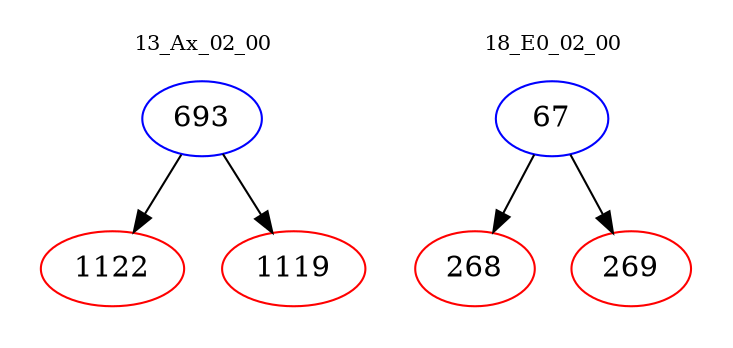digraph{
subgraph cluster_0 {
color = white
label = "13_Ax_02_00";
fontsize=10;
T0_693 [label="693", color="blue"]
T0_693 -> T0_1122 [color="black"]
T0_1122 [label="1122", color="red"]
T0_693 -> T0_1119 [color="black"]
T0_1119 [label="1119", color="red"]
}
subgraph cluster_1 {
color = white
label = "18_E0_02_00";
fontsize=10;
T1_67 [label="67", color="blue"]
T1_67 -> T1_268 [color="black"]
T1_268 [label="268", color="red"]
T1_67 -> T1_269 [color="black"]
T1_269 [label="269", color="red"]
}
}
